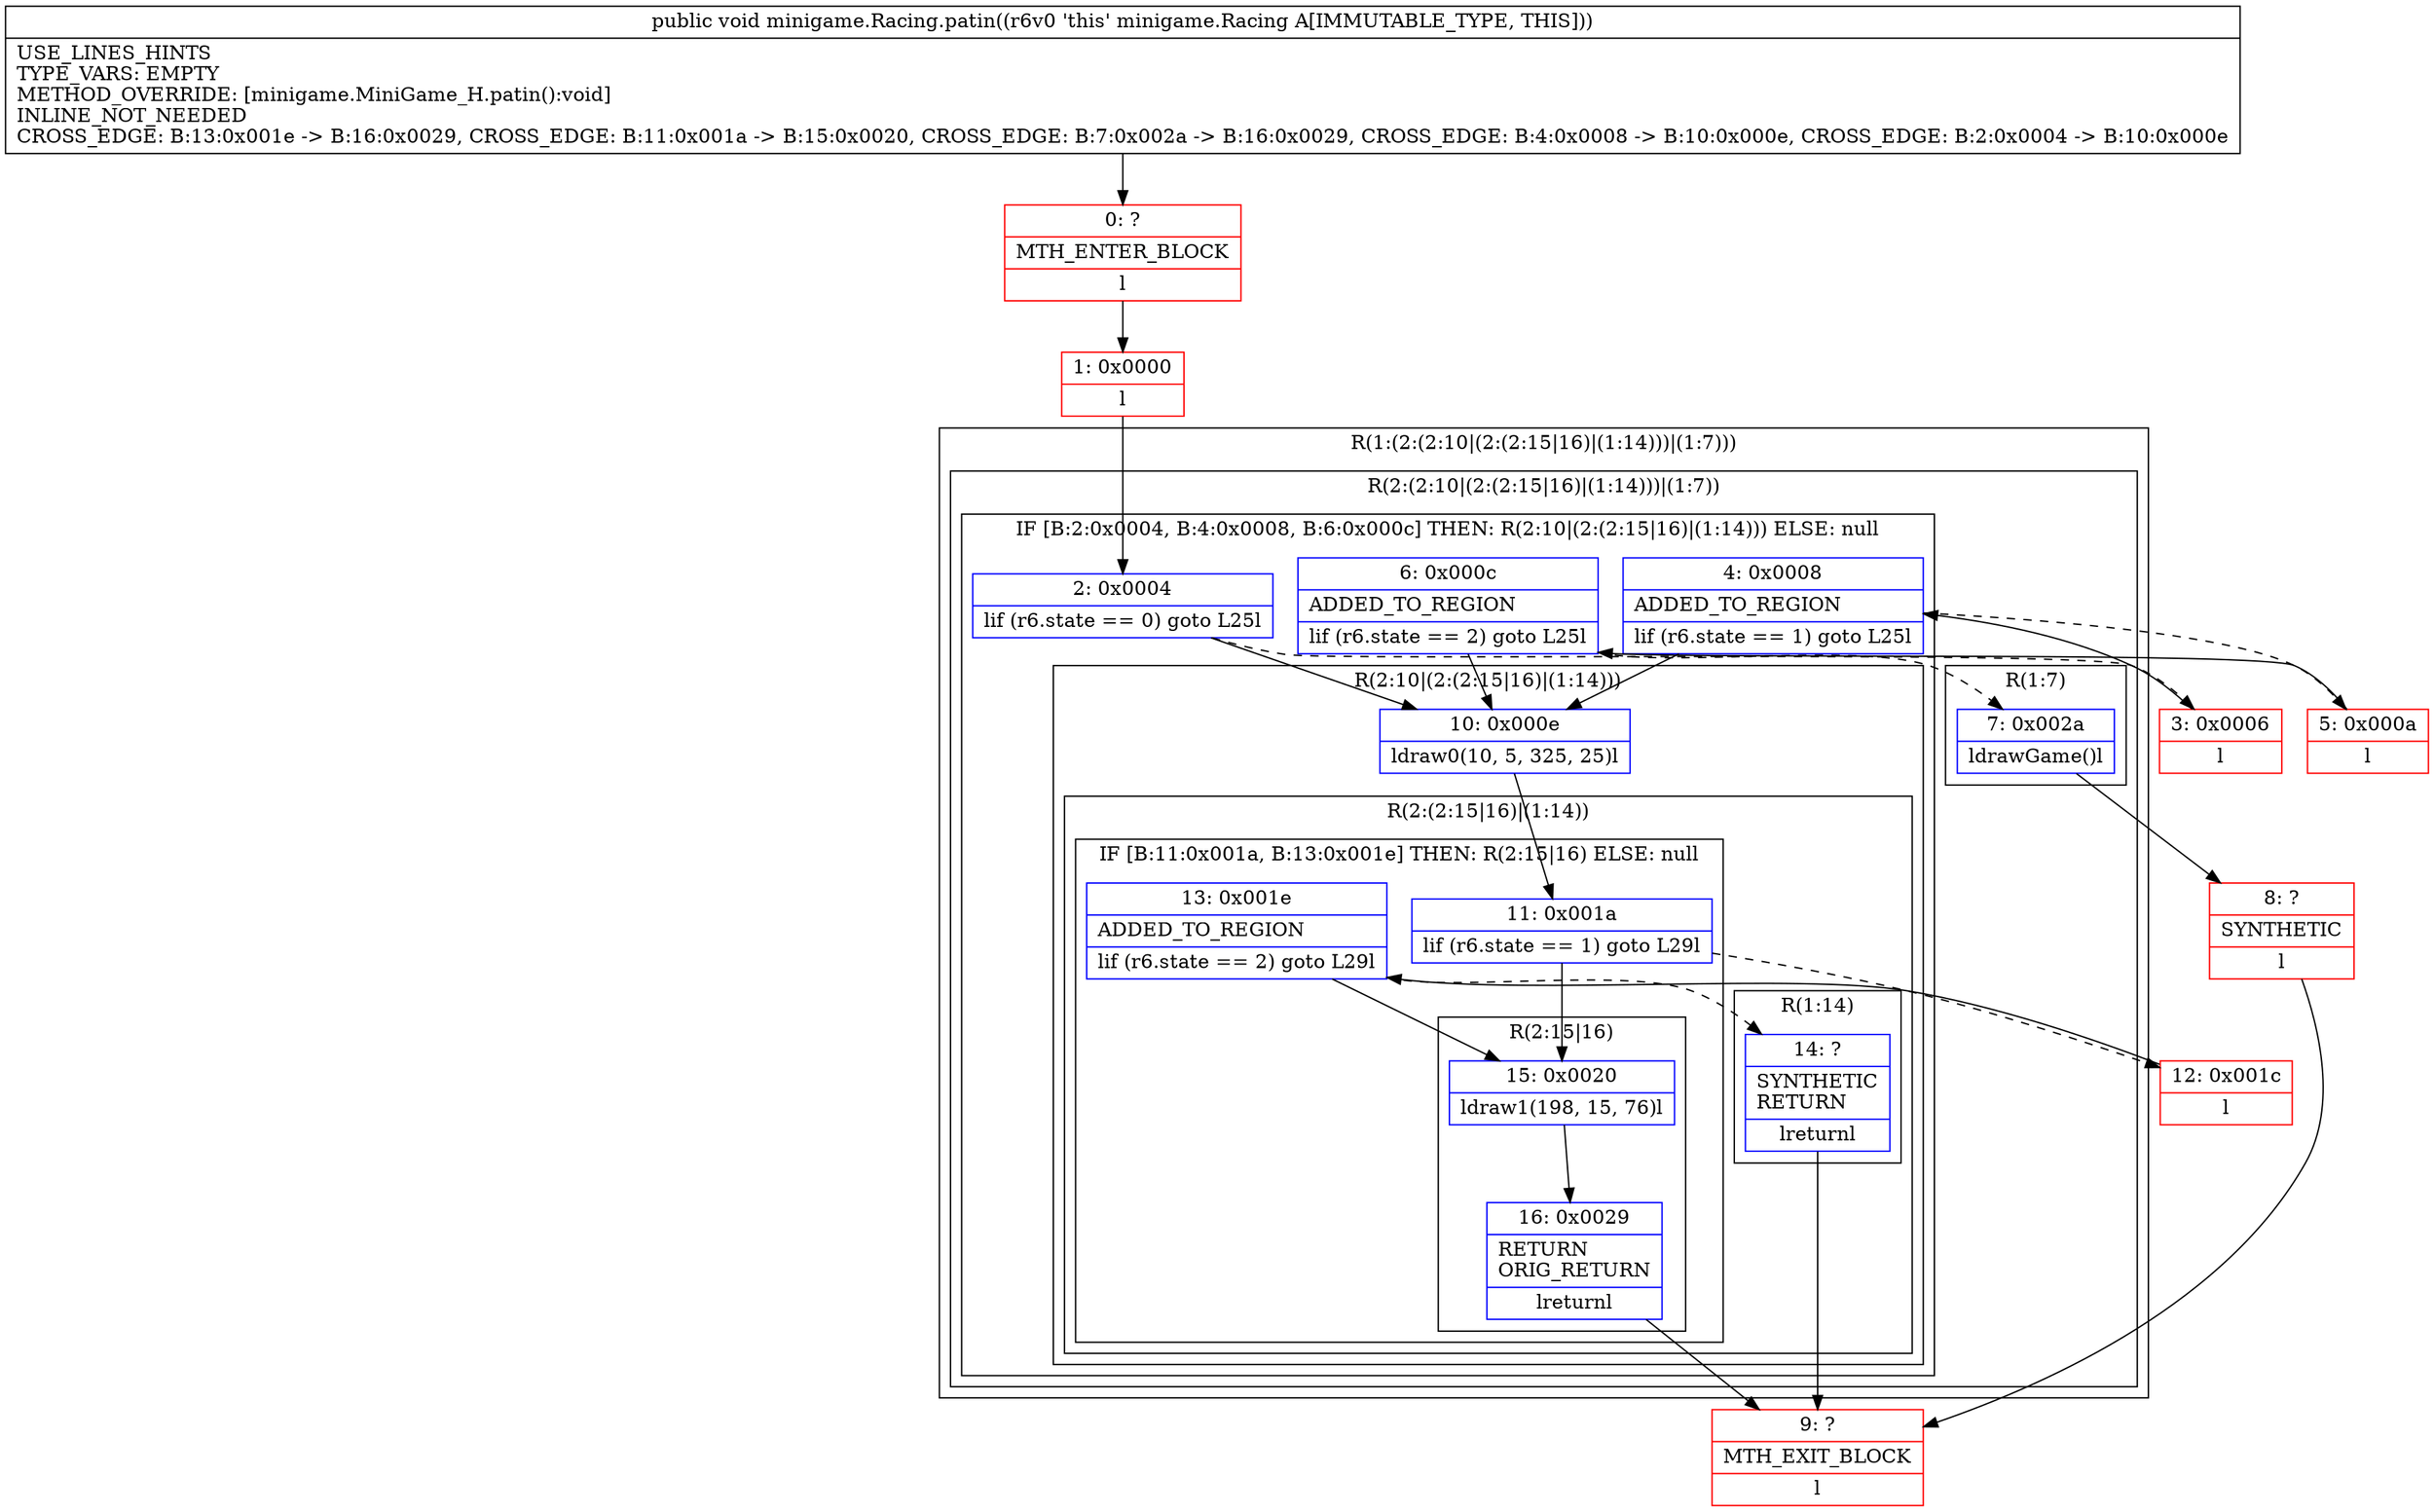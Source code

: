 digraph "CFG forminigame.Racing.patin()V" {
subgraph cluster_Region_1710691160 {
label = "R(1:(2:(2:10|(2:(2:15|16)|(1:14)))|(1:7)))";
node [shape=record,color=blue];
subgraph cluster_Region_872620954 {
label = "R(2:(2:10|(2:(2:15|16)|(1:14)))|(1:7))";
node [shape=record,color=blue];
subgraph cluster_IfRegion_428743813 {
label = "IF [B:2:0x0004, B:4:0x0008, B:6:0x000c] THEN: R(2:10|(2:(2:15|16)|(1:14))) ELSE: null";
node [shape=record,color=blue];
Node_2 [shape=record,label="{2\:\ 0x0004|lif (r6.state == 0) goto L25l}"];
Node_4 [shape=record,label="{4\:\ 0x0008|ADDED_TO_REGION\l|lif (r6.state == 1) goto L25l}"];
Node_6 [shape=record,label="{6\:\ 0x000c|ADDED_TO_REGION\l|lif (r6.state == 2) goto L25l}"];
subgraph cluster_Region_529684348 {
label = "R(2:10|(2:(2:15|16)|(1:14)))";
node [shape=record,color=blue];
Node_10 [shape=record,label="{10\:\ 0x000e|ldraw0(10, 5, 325, 25)l}"];
subgraph cluster_Region_1109584389 {
label = "R(2:(2:15|16)|(1:14))";
node [shape=record,color=blue];
subgraph cluster_IfRegion_1863327272 {
label = "IF [B:11:0x001a, B:13:0x001e] THEN: R(2:15|16) ELSE: null";
node [shape=record,color=blue];
Node_11 [shape=record,label="{11\:\ 0x001a|lif (r6.state == 1) goto L29l}"];
Node_13 [shape=record,label="{13\:\ 0x001e|ADDED_TO_REGION\l|lif (r6.state == 2) goto L29l}"];
subgraph cluster_Region_110321019 {
label = "R(2:15|16)";
node [shape=record,color=blue];
Node_15 [shape=record,label="{15\:\ 0x0020|ldraw1(198, 15, 76)l}"];
Node_16 [shape=record,label="{16\:\ 0x0029|RETURN\lORIG_RETURN\l|lreturnl}"];
}
}
subgraph cluster_Region_188203874 {
label = "R(1:14)";
node [shape=record,color=blue];
Node_14 [shape=record,label="{14\:\ ?|SYNTHETIC\lRETURN\l|lreturnl}"];
}
}
}
}
subgraph cluster_Region_1586520771 {
label = "R(1:7)";
node [shape=record,color=blue];
Node_7 [shape=record,label="{7\:\ 0x002a|ldrawGame()l}"];
}
}
}
Node_0 [shape=record,color=red,label="{0\:\ ?|MTH_ENTER_BLOCK\l|l}"];
Node_1 [shape=record,color=red,label="{1\:\ 0x0000|l}"];
Node_3 [shape=record,color=red,label="{3\:\ 0x0006|l}"];
Node_5 [shape=record,color=red,label="{5\:\ 0x000a|l}"];
Node_8 [shape=record,color=red,label="{8\:\ ?|SYNTHETIC\l|l}"];
Node_9 [shape=record,color=red,label="{9\:\ ?|MTH_EXIT_BLOCK\l|l}"];
Node_12 [shape=record,color=red,label="{12\:\ 0x001c|l}"];
MethodNode[shape=record,label="{public void minigame.Racing.patin((r6v0 'this' minigame.Racing A[IMMUTABLE_TYPE, THIS]))  | USE_LINES_HINTS\lTYPE_VARS: EMPTY\lMETHOD_OVERRIDE: [minigame.MiniGame_H.patin():void]\lINLINE_NOT_NEEDED\lCROSS_EDGE: B:13:0x001e \-\> B:16:0x0029, CROSS_EDGE: B:11:0x001a \-\> B:15:0x0020, CROSS_EDGE: B:7:0x002a \-\> B:16:0x0029, CROSS_EDGE: B:4:0x0008 \-\> B:10:0x000e, CROSS_EDGE: B:2:0x0004 \-\> B:10:0x000e\l}"];
MethodNode -> Node_0;
Node_2 -> Node_3[style=dashed];
Node_2 -> Node_10;
Node_4 -> Node_5[style=dashed];
Node_4 -> Node_10;
Node_6 -> Node_10;
Node_6 -> Node_7[style=dashed];
Node_10 -> Node_11;
Node_11 -> Node_12[style=dashed];
Node_11 -> Node_15;
Node_13 -> Node_15;
Node_13 -> Node_14[style=dashed];
Node_15 -> Node_16;
Node_16 -> Node_9;
Node_14 -> Node_9;
Node_7 -> Node_8;
Node_0 -> Node_1;
Node_1 -> Node_2;
Node_3 -> Node_4;
Node_5 -> Node_6;
Node_8 -> Node_9;
Node_12 -> Node_13;
}


